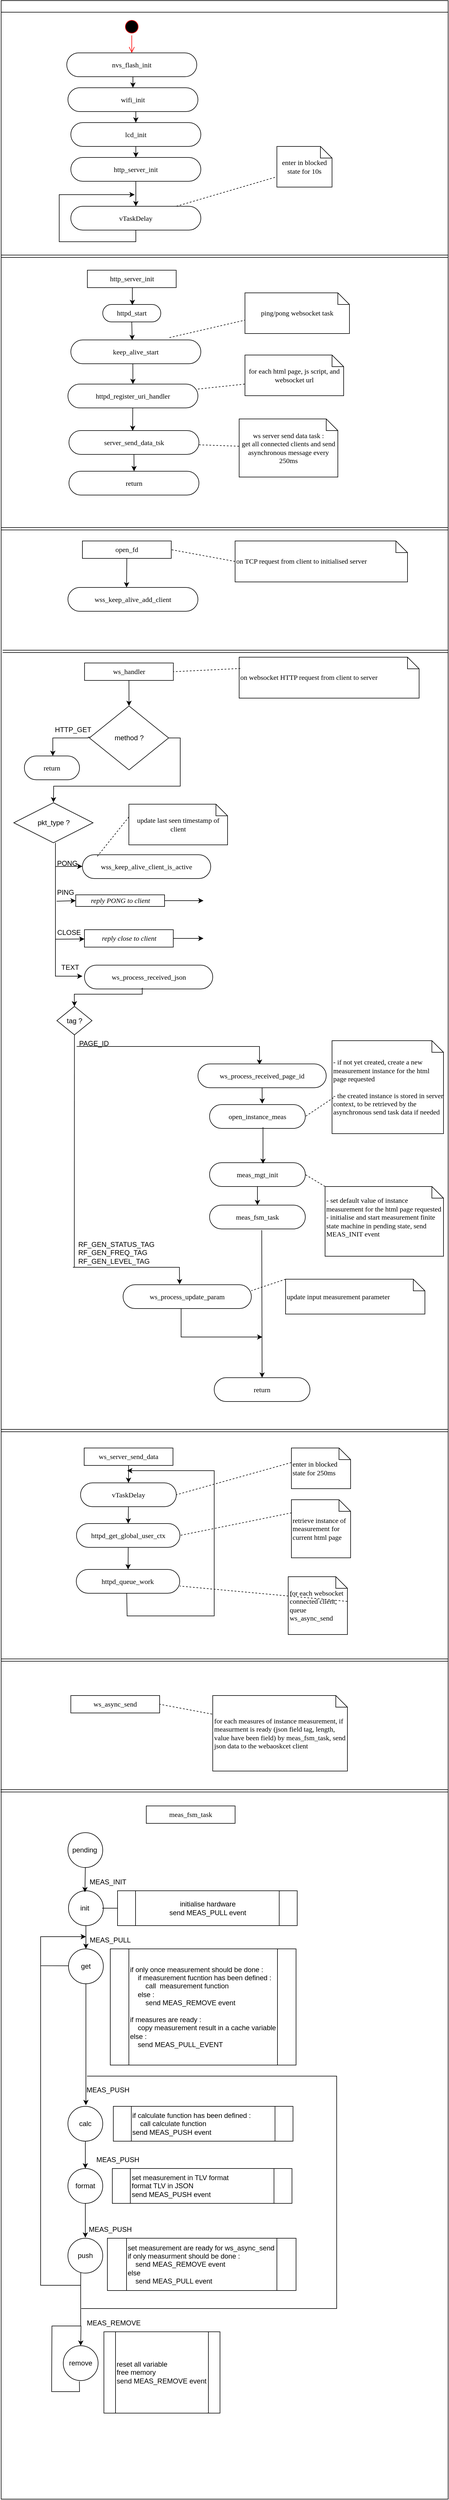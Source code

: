 <mxfile version="26.2.12">
  <diagram name="Page-1" id="0783ab3e-0a74-02c8-0abd-f7b4e66b4bec">
    <mxGraphModel dx="2380" dy="2408" grid="1" gridSize="10" guides="1" tooltips="1" connect="1" arrows="1" fold="1" page="1" pageScale="1" pageWidth="850" pageHeight="1100" background="none" math="0" shadow="0">
      <root>
        <mxCell id="0" />
        <mxCell id="1" parent="0" />
        <mxCell id="1c1d494c118603dd-2" value="" style="swimlane;html=1;startSize=20;fontStyle=0" parent="1" vertex="1">
          <mxGeometry x="30" y="-1100" width="770" height="4300" as="geometry" />
        </mxCell>
        <mxCell id="1c1d494c118603dd-7" value="httpd_start" style="rounded=1;whiteSpace=wrap;html=1;shadow=0;comic=0;labelBackgroundColor=none;strokeWidth=1;fontFamily=Verdana;fontSize=12;align=center;arcSize=50;" parent="1c1d494c118603dd-2" vertex="1">
          <mxGeometry x="175" y="523" width="100" height="30" as="geometry" />
        </mxCell>
        <mxCell id="1c1d494c118603dd-10" value="http_server_init" style="rounded=0;whiteSpace=wrap;html=1;shadow=0;comic=0;labelBackgroundColor=none;strokeWidth=1;fontFamily=Verdana;fontSize=12;align=center;arcSize=50;" parent="1c1d494c118603dd-2" vertex="1">
          <mxGeometry x="148.5" y="464" width="153" height="30" as="geometry" />
        </mxCell>
        <mxCell id="MYmZso2VZKOI-ZmejEsq-1" value="" style="ellipse;html=1;shape=startState;fillColor=#000000;strokeColor=#ff0000;" parent="1c1d494c118603dd-2" vertex="1">
          <mxGeometry x="210" y="30" width="30" height="30" as="geometry" />
        </mxCell>
        <mxCell id="MYmZso2VZKOI-ZmejEsq-2" value="" style="edgeStyle=orthogonalEdgeStyle;html=1;verticalAlign=bottom;endArrow=open;endSize=8;strokeColor=#ff0000;rounded=0;entryX=0.5;entryY=0;entryDx=0;entryDy=0;" parent="1c1d494c118603dd-2" source="MYmZso2VZKOI-ZmejEsq-1" edge="1">
          <mxGeometry relative="1" as="geometry">
            <mxPoint x="225" y="90.0" as="targetPoint" />
          </mxGeometry>
        </mxCell>
        <mxCell id="MYmZso2VZKOI-ZmejEsq-52" style="edgeStyle=orthogonalEdgeStyle;rounded=0;orthogonalLoop=1;jettySize=auto;html=1;exitX=0.5;exitY=1;exitDx=0;exitDy=0;exitPerimeter=0;" parent="1c1d494c118603dd-2" edge="1">
          <mxGeometry relative="1" as="geometry">
            <mxPoint x="85" y="684" as="sourcePoint" />
            <mxPoint x="85" y="684" as="targetPoint" />
          </mxGeometry>
        </mxCell>
        <mxCell id="R5hopMyhCV8ay7GwIlr7-3" value="httpd_register_uri_handler" style="rounded=1;whiteSpace=wrap;html=1;shadow=0;comic=0;labelBackgroundColor=none;strokeWidth=1;fontFamily=Verdana;fontSize=12;align=center;arcSize=50;" parent="1c1d494c118603dd-2" vertex="1">
          <mxGeometry x="115" y="660" width="224" height="41" as="geometry" />
        </mxCell>
        <mxCell id="R5hopMyhCV8ay7GwIlr7-8" value="&lt;div&gt;&lt;div&gt;&lt;div&gt;&lt;div&gt;ping/pong websocket task&lt;/div&gt;&lt;/div&gt;&lt;/div&gt;&lt;/div&gt;" style="shape=note;whiteSpace=wrap;html=1;rounded=0;shadow=0;comic=0;labelBackgroundColor=none;strokeWidth=1;fontFamily=Verdana;fontSize=12;align=center;size=20;" parent="1c1d494c118603dd-2" vertex="1">
          <mxGeometry x="420" y="503" width="180" height="70" as="geometry" />
        </mxCell>
        <mxCell id="R5hopMyhCV8ay7GwIlr7-9" value="&lt;div&gt;&lt;div&gt;&lt;div&gt;&lt;div&gt;ws server send data task :&lt;/div&gt;&lt;div&gt;get all connected clients and send asynchronous message every 250ms&lt;/div&gt;&lt;/div&gt;&lt;/div&gt;&lt;/div&gt;" style="shape=note;whiteSpace=wrap;html=1;rounded=0;shadow=0;comic=0;labelBackgroundColor=none;strokeWidth=1;fontFamily=Verdana;fontSize=12;align=center;size=20;" parent="1c1d494c118603dd-2" vertex="1">
          <mxGeometry x="410" y="720" width="170" height="100" as="geometry" />
        </mxCell>
        <mxCell id="R5hopMyhCV8ay7GwIlr7-10" value="&lt;div&gt;server_send_data_tsk&lt;/div&gt;" style="rounded=1;whiteSpace=wrap;html=1;shadow=0;comic=0;labelBackgroundColor=none;strokeWidth=1;fontFamily=Verdana;fontSize=12;align=center;arcSize=50;" parent="1c1d494c118603dd-2" vertex="1">
          <mxGeometry x="116.75" y="740" width="224" height="41" as="geometry" />
        </mxCell>
        <mxCell id="R5hopMyhCV8ay7GwIlr7-11" value="keep_alive_start" style="rounded=1;whiteSpace=wrap;html=1;shadow=0;comic=0;labelBackgroundColor=none;strokeWidth=1;fontFamily=Verdana;fontSize=12;align=center;arcSize=50;" parent="1c1d494c118603dd-2" vertex="1">
          <mxGeometry x="120" y="584" width="224" height="41" as="geometry" />
        </mxCell>
        <mxCell id="R5hopMyhCV8ay7GwIlr7-13" value="" style="endArrow=none;dashed=1;html=1;strokeWidth=1;rounded=0;entryX=0;entryY=0.671;entryDx=0;entryDy=0;entryPerimeter=0;" parent="1c1d494c118603dd-2" target="R5hopMyhCV8ay7GwIlr7-8" edge="1">
          <mxGeometry width="50" height="50" relative="1" as="geometry">
            <mxPoint x="290" y="580" as="sourcePoint" />
            <mxPoint x="674" y="880" as="targetPoint" />
          </mxGeometry>
        </mxCell>
        <mxCell id="R5hopMyhCV8ay7GwIlr7-39" style="edgeStyle=orthogonalEdgeStyle;rounded=0;orthogonalLoop=1;jettySize=auto;html=1;exitX=0.5;exitY=1;exitDx=0;exitDy=0;entryX=0.5;entryY=0;entryDx=0;entryDy=0;" parent="1c1d494c118603dd-2" source="R5hopMyhCV8ay7GwIlr7-34" target="R5hopMyhCV8ay7GwIlr7-33" edge="1">
          <mxGeometry relative="1" as="geometry" />
        </mxCell>
        <mxCell id="R5hopMyhCV8ay7GwIlr7-34" value="nvs_flash_init" style="rounded=1;whiteSpace=wrap;html=1;shadow=0;comic=0;labelBackgroundColor=none;strokeWidth=1;fontFamily=Verdana;fontSize=12;align=center;arcSize=50;" parent="1c1d494c118603dd-2" vertex="1">
          <mxGeometry x="113" y="90" width="224" height="41" as="geometry" />
        </mxCell>
        <mxCell id="R5hopMyhCV8ay7GwIlr7-40" style="edgeStyle=orthogonalEdgeStyle;rounded=0;orthogonalLoop=1;jettySize=auto;html=1;exitX=0.5;exitY=1;exitDx=0;exitDy=0;entryX=0.5;entryY=0;entryDx=0;entryDy=0;" parent="1c1d494c118603dd-2" source="R5hopMyhCV8ay7GwIlr7-33" target="R5hopMyhCV8ay7GwIlr7-32" edge="1">
          <mxGeometry relative="1" as="geometry" />
        </mxCell>
        <mxCell id="R5hopMyhCV8ay7GwIlr7-33" value="wifi_init" style="rounded=1;whiteSpace=wrap;html=1;shadow=0;comic=0;labelBackgroundColor=none;strokeWidth=1;fontFamily=Verdana;fontSize=12;align=center;arcSize=50;" parent="1c1d494c118603dd-2" vertex="1">
          <mxGeometry x="115" y="150" width="224" height="41" as="geometry" />
        </mxCell>
        <mxCell id="R5hopMyhCV8ay7GwIlr7-41" style="edgeStyle=orthogonalEdgeStyle;rounded=0;orthogonalLoop=1;jettySize=auto;html=1;exitX=0.5;exitY=1;exitDx=0;exitDy=0;entryX=0.5;entryY=0;entryDx=0;entryDy=0;" parent="1c1d494c118603dd-2" source="R5hopMyhCV8ay7GwIlr7-32" target="R5hopMyhCV8ay7GwIlr7-31" edge="1">
          <mxGeometry relative="1" as="geometry" />
        </mxCell>
        <mxCell id="R5hopMyhCV8ay7GwIlr7-32" value="lcd_init" style="rounded=1;whiteSpace=wrap;html=1;shadow=0;comic=0;labelBackgroundColor=none;strokeWidth=1;fontFamily=Verdana;fontSize=12;align=center;arcSize=50;" parent="1c1d494c118603dd-2" vertex="1">
          <mxGeometry x="120" y="210" width="224" height="41" as="geometry" />
        </mxCell>
        <mxCell id="R5hopMyhCV8ay7GwIlr7-45" style="edgeStyle=orthogonalEdgeStyle;rounded=0;orthogonalLoop=1;jettySize=auto;html=1;exitX=0.5;exitY=1;exitDx=0;exitDy=0;entryX=0.5;entryY=0;entryDx=0;entryDy=0;" parent="1c1d494c118603dd-2" source="R5hopMyhCV8ay7GwIlr7-31" target="R5hopMyhCV8ay7GwIlr7-42" edge="1">
          <mxGeometry relative="1" as="geometry" />
        </mxCell>
        <mxCell id="R5hopMyhCV8ay7GwIlr7-31" value="http_server_init" style="rounded=1;whiteSpace=wrap;html=1;shadow=0;comic=0;labelBackgroundColor=none;strokeWidth=1;fontFamily=Verdana;fontSize=12;align=center;arcSize=50;" parent="1c1d494c118603dd-2" vertex="1">
          <mxGeometry x="120" y="270" width="224" height="41" as="geometry" />
        </mxCell>
        <mxCell id="R5hopMyhCV8ay7GwIlr7-47" style="edgeStyle=orthogonalEdgeStyle;rounded=0;orthogonalLoop=1;jettySize=auto;html=1;exitX=0.5;exitY=1;exitDx=0;exitDy=0;" parent="1c1d494c118603dd-2" source="R5hopMyhCV8ay7GwIlr7-42" edge="1">
          <mxGeometry relative="1" as="geometry">
            <mxPoint x="230" y="334" as="targetPoint" />
            <Array as="points">
              <mxPoint x="232" y="415" />
              <mxPoint x="100" y="415" />
              <mxPoint x="100" y="334" />
            </Array>
          </mxGeometry>
        </mxCell>
        <mxCell id="R5hopMyhCV8ay7GwIlr7-42" value="vTaskDelay" style="rounded=1;whiteSpace=wrap;html=1;shadow=0;comic=0;labelBackgroundColor=none;strokeWidth=1;fontFamily=Verdana;fontSize=12;align=center;arcSize=50;" parent="1c1d494c118603dd-2" vertex="1">
          <mxGeometry x="120" y="354" width="224" height="41" as="geometry" />
        </mxCell>
        <mxCell id="R5hopMyhCV8ay7GwIlr7-49" value="&lt;div&gt;&lt;div&gt;&lt;div&gt;&lt;div&gt;enter in blocked state for 10s&lt;/div&gt;&lt;/div&gt;&lt;/div&gt;&lt;/div&gt;" style="shape=note;whiteSpace=wrap;html=1;rounded=0;shadow=0;comic=0;labelBackgroundColor=none;strokeWidth=1;fontFamily=Verdana;fontSize=12;align=center;size=20;" parent="1c1d494c118603dd-2" vertex="1">
          <mxGeometry x="475" y="251" width="95" height="70" as="geometry" />
        </mxCell>
        <mxCell id="R5hopMyhCV8ay7GwIlr7-50" value="" style="endArrow=none;dashed=1;html=1;strokeWidth=1;rounded=0;entryX=-0.008;entryY=0.749;entryDx=0;entryDy=0;entryPerimeter=0;" parent="1c1d494c118603dd-2" source="R5hopMyhCV8ay7GwIlr7-42" target="R5hopMyhCV8ay7GwIlr7-49" edge="1">
          <mxGeometry width="50" height="50" relative="1" as="geometry">
            <mxPoint x="196" y="639" as="sourcePoint" />
            <mxPoint x="164" y="602" as="targetPoint" />
          </mxGeometry>
        </mxCell>
        <mxCell id="R5hopMyhCV8ay7GwIlr7-51" value="&lt;div&gt;return&lt;/div&gt;" style="rounded=1;whiteSpace=wrap;html=1;shadow=0;comic=0;labelBackgroundColor=none;strokeWidth=1;fontFamily=Verdana;fontSize=12;align=center;arcSize=50;" parent="1c1d494c118603dd-2" vertex="1">
          <mxGeometry x="116.75" y="810" width="224" height="41" as="geometry" />
        </mxCell>
        <mxCell id="R5hopMyhCV8ay7GwIlr7-52" value="" style="endArrow=classic;html=1;rounded=0;exitX=0.5;exitY=1;exitDx=0;exitDy=0;" parent="1c1d494c118603dd-2" source="R5hopMyhCV8ay7GwIlr7-10" edge="1">
          <mxGeometry width="50" height="50" relative="1" as="geometry">
            <mxPoint x="330" y="846" as="sourcePoint" />
            <mxPoint x="229" y="810" as="targetPoint" />
          </mxGeometry>
        </mxCell>
        <mxCell id="R5hopMyhCV8ay7GwIlr7-54" value="" style="shape=link;html=1;rounded=0;" parent="1c1d494c118603dd-2" edge="1">
          <mxGeometry width="100" relative="1" as="geometry">
            <mxPoint y="909" as="sourcePoint" />
            <mxPoint x="770" y="909" as="targetPoint" />
          </mxGeometry>
        </mxCell>
        <mxCell id="R5hopMyhCV8ay7GwIlr7-57" value="" style="endArrow=none;dashed=1;html=1;strokeWidth=1;rounded=0;" parent="1c1d494c118603dd-2" source="R5hopMyhCV8ay7GwIlr7-10" target="R5hopMyhCV8ay7GwIlr7-9" edge="1">
          <mxGeometry width="50" height="50" relative="1" as="geometry">
            <mxPoint x="217" y="728" as="sourcePoint" />
            <mxPoint x="190" y="690" as="targetPoint" />
          </mxGeometry>
        </mxCell>
        <mxCell id="R5hopMyhCV8ay7GwIlr7-58" value="open_fd" style="rounded=0;whiteSpace=wrap;html=1;shadow=0;comic=0;labelBackgroundColor=none;strokeWidth=1;fontFamily=Verdana;fontSize=12;align=center;arcSize=50;" parent="1c1d494c118603dd-2" vertex="1">
          <mxGeometry x="140" y="930" width="153" height="30" as="geometry" />
        </mxCell>
        <mxCell id="R5hopMyhCV8ay7GwIlr7-59" value="wss_keep_alive_add_client" style="rounded=1;whiteSpace=wrap;html=1;shadow=0;comic=0;labelBackgroundColor=none;strokeWidth=1;fontFamily=Verdana;fontSize=12;align=center;arcSize=50;" parent="1c1d494c118603dd-2" vertex="1">
          <mxGeometry x="115" y="1010" width="224" height="41" as="geometry" />
        </mxCell>
        <mxCell id="R5hopMyhCV8ay7GwIlr7-61" value="" style="endArrow=classic;html=1;rounded=0;exitX=0.5;exitY=1;exitDx=0;exitDy=0;" parent="1c1d494c118603dd-2" source="R5hopMyhCV8ay7GwIlr7-58" edge="1">
          <mxGeometry width="50" height="50" relative="1" as="geometry">
            <mxPoint x="330" y="1100" as="sourcePoint" />
            <mxPoint x="216" y="1010" as="targetPoint" />
          </mxGeometry>
        </mxCell>
        <mxCell id="R5hopMyhCV8ay7GwIlr7-63" style="edgeStyle=orthogonalEdgeStyle;rounded=0;orthogonalLoop=1;jettySize=auto;html=1;exitX=0.041;exitY=0.489;exitDx=0;exitDy=0;exitPerimeter=0;" parent="1c1d494c118603dd-2" source="R5hopMyhCV8ay7GwIlr7-62" edge="1">
          <mxGeometry relative="1" as="geometry">
            <mxPoint x="89" y="1300" as="targetPoint" />
            <mxPoint x="201" y="1269" as="sourcePoint" />
            <Array as="points">
              <mxPoint x="150" y="1268" />
              <mxPoint x="150" y="1269" />
              <mxPoint x="89" y="1269" />
            </Array>
          </mxGeometry>
        </mxCell>
        <mxCell id="R5hopMyhCV8ay7GwIlr7-64" style="edgeStyle=orthogonalEdgeStyle;rounded=0;orthogonalLoop=1;jettySize=auto;html=1;exitX=1;exitY=0.5;exitDx=0;exitDy=0;" parent="1c1d494c118603dd-2" source="R5hopMyhCV8ay7GwIlr7-62" edge="1">
          <mxGeometry relative="1" as="geometry">
            <mxPoint x="90" y="1380" as="targetPoint" />
          </mxGeometry>
        </mxCell>
        <mxCell id="R5hopMyhCV8ay7GwIlr7-62" value="method ?" style="rhombus;whiteSpace=wrap;html=1;" parent="1c1d494c118603dd-2" vertex="1">
          <mxGeometry x="152" y="1214" width="136.5" height="110" as="geometry" />
        </mxCell>
        <mxCell id="R5hopMyhCV8ay7GwIlr7-65" value="return" style="rounded=1;whiteSpace=wrap;html=1;shadow=0;comic=0;labelBackgroundColor=none;strokeWidth=1;fontFamily=Verdana;fontSize=12;align=center;arcSize=50;" parent="1c1d494c118603dd-2" vertex="1">
          <mxGeometry x="40" y="1300" width="95" height="41" as="geometry" />
        </mxCell>
        <mxCell id="R5hopMyhCV8ay7GwIlr7-67" value="" style="endArrow=classic;html=1;rounded=0;entryX=0.5;entryY=0;entryDx=0;entryDy=0;exitX=0.5;exitY=1;exitDx=0;exitDy=0;" parent="1c1d494c118603dd-2" source="237lzZ-oDyYDY46pXGtj-2" target="R5hopMyhCV8ay7GwIlr7-62" edge="1">
          <mxGeometry width="50" height="50" relative="1" as="geometry">
            <mxPoint x="350" y="1190" as="sourcePoint" />
            <mxPoint x="380" y="1060" as="targetPoint" />
          </mxGeometry>
        </mxCell>
        <mxCell id="R5hopMyhCV8ay7GwIlr7-69" value="HTTP_GET" style="text;html=1;align=center;verticalAlign=middle;whiteSpace=wrap;rounded=0;" parent="1c1d494c118603dd-2" vertex="1">
          <mxGeometry x="94" y="1240" width="60" height="30" as="geometry" />
        </mxCell>
        <mxCell id="R5hopMyhCV8ay7GwIlr7-71" value="PONG" style="text;html=1;align=center;verticalAlign=middle;whiteSpace=wrap;rounded=0;" parent="1c1d494c118603dd-2" vertex="1">
          <mxGeometry x="83.5" y="1470" width="60" height="30" as="geometry" />
        </mxCell>
        <mxCell id="R5hopMyhCV8ay7GwIlr7-72" value="wss_keep_alive_client_is_active" style="rounded=1;whiteSpace=wrap;html=1;shadow=0;comic=0;labelBackgroundColor=none;strokeWidth=1;fontFamily=Verdana;fontSize=12;align=center;arcSize=50;" parent="1c1d494c118603dd-2" vertex="1">
          <mxGeometry x="140" y="1470" width="221" height="41" as="geometry" />
        </mxCell>
        <mxCell id="R5hopMyhCV8ay7GwIlr7-77" style="edgeStyle=orthogonalEdgeStyle;rounded=0;orthogonalLoop=1;jettySize=auto;html=1;exitX=0.5;exitY=1;exitDx=0;exitDy=0;" parent="1c1d494c118603dd-2" edge="1">
          <mxGeometry relative="1" as="geometry">
            <mxPoint x="140" y="1679" as="targetPoint" />
            <mxPoint x="93.5" y="1449.5" as="sourcePoint" />
            <Array as="points">
              <mxPoint x="94" y="1679" />
              <mxPoint x="130" y="1679" />
            </Array>
          </mxGeometry>
        </mxCell>
        <mxCell id="R5hopMyhCV8ay7GwIlr7-68" value="pkt_type ?" style="rhombus;whiteSpace=wrap;html=1;" parent="1c1d494c118603dd-2" vertex="1">
          <mxGeometry x="21.75" y="1380.5" width="136.5" height="69" as="geometry" />
        </mxCell>
        <mxCell id="R5hopMyhCV8ay7GwIlr7-78" value="&lt;div&gt;&lt;div&gt;&lt;div&gt;&lt;div&gt;update last seen timestamp of client&lt;/div&gt;&lt;/div&gt;&lt;/div&gt;&lt;/div&gt;" style="shape=note;whiteSpace=wrap;html=1;rounded=0;shadow=0;comic=0;labelBackgroundColor=none;strokeWidth=1;fontFamily=Verdana;fontSize=12;align=center;size=20;" parent="1c1d494c118603dd-2" vertex="1">
          <mxGeometry x="220" y="1383" width="170" height="70" as="geometry" />
        </mxCell>
        <mxCell id="R5hopMyhCV8ay7GwIlr7-79" value="" style="endArrow=none;dashed=1;html=1;strokeWidth=1;rounded=0;exitX=0.384;exitY=-0.071;exitDx=0;exitDy=0;exitPerimeter=0;entryX=0.114;entryY=0.081;entryDx=0;entryDy=0;entryPerimeter=0;" parent="1c1d494c118603dd-2" target="R5hopMyhCV8ay7GwIlr7-72" edge="1">
          <mxGeometry width="50" height="50" relative="1" as="geometry">
            <mxPoint x="220" y="1405" as="sourcePoint" />
            <mxPoint x="194" y="1360" as="targetPoint" />
          </mxGeometry>
        </mxCell>
        <mxCell id="R5hopMyhCV8ay7GwIlr7-82" value="TEXT" style="text;html=1;align=center;verticalAlign=middle;whiteSpace=wrap;rounded=0;" parent="1c1d494c118603dd-2" vertex="1">
          <mxGeometry x="88.5" y="1649" width="60" height="30" as="geometry" />
        </mxCell>
        <mxCell id="R5hopMyhCV8ay7GwIlr7-83" value="ws_process_received_json" style="rounded=1;whiteSpace=wrap;html=1;shadow=0;comic=0;labelBackgroundColor=none;strokeWidth=1;fontFamily=Verdana;fontSize=12;align=center;arcSize=50;" parent="1c1d494c118603dd-2" vertex="1">
          <mxGeometry x="143.5" y="1660" width="221" height="41" as="geometry" />
        </mxCell>
        <mxCell id="R5hopMyhCV8ay7GwIlr7-84" value="tag ?" style="rhombus;whiteSpace=wrap;html=1;" parent="1c1d494c118603dd-2" vertex="1">
          <mxGeometry x="96" y="1731" width="60.5" height="49" as="geometry" />
        </mxCell>
        <mxCell id="R5hopMyhCV8ay7GwIlr7-85" value="" style="endArrow=classic;html=1;rounded=0;entryX=1;entryY=1;entryDx=0;entryDy=0;exitX=0.168;exitY=1.014;exitDx=0;exitDy=0;exitPerimeter=0;" parent="1c1d494c118603dd-2" edge="1">
          <mxGeometry width="50" height="50" relative="1" as="geometry">
            <mxPoint x="93.58" y="1615.42" as="sourcePoint" />
            <mxPoint x="143.5" y="1615" as="targetPoint" />
          </mxGeometry>
        </mxCell>
        <mxCell id="R5hopMyhCV8ay7GwIlr7-86" value="" style="endArrow=classic;html=1;rounded=0;entryX=0.5;entryY=0;entryDx=0;entryDy=0;" parent="1c1d494c118603dd-2" target="R5hopMyhCV8ay7GwIlr7-84" edge="1">
          <mxGeometry width="50" height="50" relative="1" as="geometry">
            <mxPoint x="243" y="1699" as="sourcePoint" />
            <mxPoint x="380" y="1790" as="targetPoint" />
            <Array as="points">
              <mxPoint x="243" y="1710" />
              <mxPoint x="126" y="1710" />
            </Array>
          </mxGeometry>
        </mxCell>
        <mxCell id="R5hopMyhCV8ay7GwIlr7-89" value="PAGE_ID" style="text;html=1;align=center;verticalAlign=middle;whiteSpace=wrap;rounded=0;" parent="1c1d494c118603dd-2" vertex="1">
          <mxGeometry x="130" y="1780" width="60" height="30" as="geometry" />
        </mxCell>
        <mxCell id="R5hopMyhCV8ay7GwIlr7-88" value="" style="endArrow=classic;html=1;rounded=0;entryX=0.48;entryY=0.035;entryDx=0;entryDy=0;entryPerimeter=0;" parent="1c1d494c118603dd-2" target="R5hopMyhCV8ay7GwIlr7-90" edge="1">
          <mxGeometry width="50" height="50" relative="1" as="geometry">
            <mxPoint x="130" y="1800" as="sourcePoint" />
            <mxPoint x="210" y="1840" as="targetPoint" />
            <Array as="points">
              <mxPoint x="445" y="1800" />
            </Array>
          </mxGeometry>
        </mxCell>
        <mxCell id="R5hopMyhCV8ay7GwIlr7-90" value="ws_process_received_page_id" style="rounded=1;whiteSpace=wrap;html=1;shadow=0;comic=0;labelBackgroundColor=none;strokeWidth=1;fontFamily=Verdana;fontSize=12;align=center;arcSize=50;" parent="1c1d494c118603dd-2" vertex="1">
          <mxGeometry x="339" y="1830" width="221" height="41" as="geometry" />
        </mxCell>
        <mxCell id="R5hopMyhCV8ay7GwIlr7-91" value="open_instance_meas" style="rounded=1;whiteSpace=wrap;html=1;shadow=0;comic=0;labelBackgroundColor=none;strokeWidth=1;fontFamily=Verdana;fontSize=12;align=center;arcSize=50;" parent="1c1d494c118603dd-2" vertex="1">
          <mxGeometry x="359" y="1900" width="165" height="41" as="geometry" />
        </mxCell>
        <mxCell id="R5hopMyhCV8ay7GwIlr7-92" value="&lt;div&gt;&lt;div&gt;&lt;span style=&quot;background-color: transparent; color: light-dark(rgb(0, 0, 0), rgb(255, 255, 255));&quot;&gt;- if not yet created,&amp;nbsp;&lt;/span&gt;create a new measurement instance for the html page requested&lt;/div&gt;&lt;div&gt;&lt;br&gt;&lt;/div&gt;&lt;div&gt;- the created instance is stored&amp;nbsp;&lt;span style=&quot;background-color: transparent; color: light-dark(rgb(0, 0, 0), rgb(255, 255, 255));&quot;&gt;in server context, to be retrieved by the asynchronous send task data if needed&lt;/span&gt;&lt;/div&gt;&lt;/div&gt;" style="shape=note;whiteSpace=wrap;html=1;rounded=0;shadow=0;comic=0;labelBackgroundColor=none;strokeWidth=1;fontFamily=Verdana;fontSize=12;align=left;size=20;" parent="1c1d494c118603dd-2" vertex="1">
          <mxGeometry x="570" y="1790" width="192" height="160" as="geometry" />
        </mxCell>
        <mxCell id="R5hopMyhCV8ay7GwIlr7-95" value="" style="endArrow=classic;html=1;rounded=0;exitX=0.5;exitY=1;exitDx=0;exitDy=0;entryX=0.55;entryY=-0.038;entryDx=0;entryDy=0;entryPerimeter=0;" parent="1c1d494c118603dd-2" source="R5hopMyhCV8ay7GwIlr7-90" target="R5hopMyhCV8ay7GwIlr7-91" edge="1">
          <mxGeometry width="50" height="50" relative="1" as="geometry">
            <mxPoint x="445.561" y="1871.168" as="sourcePoint" />
            <mxPoint x="423.43" y="2179.004" as="targetPoint" />
          </mxGeometry>
        </mxCell>
        <mxCell id="R5hopMyhCV8ay7GwIlr7-94" value="" style="endArrow=none;dashed=1;html=1;strokeWidth=1;rounded=0;entryX=1;entryY=0.5;entryDx=0;entryDy=0;exitX=0.012;exitY=0.614;exitDx=0;exitDy=0;exitPerimeter=0;" parent="1c1d494c118603dd-2" source="R5hopMyhCV8ay7GwIlr7-92" target="R5hopMyhCV8ay7GwIlr7-91" edge="1">
          <mxGeometry width="50" height="50" relative="1" as="geometry">
            <mxPoint x="300" y="2160" as="sourcePoint" />
            <mxPoint x="340" y="1960" as="targetPoint" />
          </mxGeometry>
        </mxCell>
        <mxCell id="R5hopMyhCV8ay7GwIlr7-99" value="meas_mgt_init" style="rounded=1;whiteSpace=wrap;html=1;shadow=0;comic=0;labelBackgroundColor=none;strokeWidth=1;fontFamily=Verdana;fontSize=12;align=center;arcSize=50;" parent="1c1d494c118603dd-2" vertex="1">
          <mxGeometry x="359" y="2000" width="165" height="41" as="geometry" />
        </mxCell>
        <mxCell id="R5hopMyhCV8ay7GwIlr7-100" value="" style="endArrow=classic;html=1;rounded=0;exitX=0.558;exitY=0.95;exitDx=0;exitDy=0;exitPerimeter=0;entryX=0.558;entryY=0.047;entryDx=0;entryDy=0;entryPerimeter=0;" parent="1c1d494c118603dd-2" source="R5hopMyhCV8ay7GwIlr7-91" target="R5hopMyhCV8ay7GwIlr7-99" edge="1">
          <mxGeometry width="50" height="50" relative="1" as="geometry">
            <mxPoint x="429" y="1990" as="sourcePoint" />
            <mxPoint x="479" y="1940" as="targetPoint" />
          </mxGeometry>
        </mxCell>
        <mxCell id="R5hopMyhCV8ay7GwIlr7-101" value="&lt;div&gt;&lt;div&gt;- set default value of instance measurement for the html page requested&lt;/div&gt;&lt;/div&gt;&lt;div&gt;- initialise and start measurement finite state machine in pending state, send MEAS_INIT event&lt;/div&gt;&lt;div&gt;&lt;br&gt;&lt;/div&gt;" style="shape=note;whiteSpace=wrap;html=1;rounded=0;shadow=0;comic=0;labelBackgroundColor=none;strokeWidth=1;fontFamily=Verdana;fontSize=12;align=left;size=20;" parent="1c1d494c118603dd-2" vertex="1">
          <mxGeometry x="558" y="2041" width="204" height="120" as="geometry" />
        </mxCell>
        <mxCell id="R5hopMyhCV8ay7GwIlr7-103" value="meas_fsm_task" style="rounded=1;whiteSpace=wrap;html=1;shadow=0;comic=0;labelBackgroundColor=none;strokeWidth=1;fontFamily=Verdana;fontSize=12;align=center;arcSize=50;" parent="1c1d494c118603dd-2" vertex="1">
          <mxGeometry x="359" y="2073" width="165" height="41" as="geometry" />
        </mxCell>
        <mxCell id="R5hopMyhCV8ay7GwIlr7-81" value="" style="endArrow=classic;html=1;rounded=0;exitX=0.5;exitY=1;exitDx=0;exitDy=0;entryX=0.5;entryY=0;entryDx=0;entryDy=0;" parent="1c1d494c118603dd-2" source="R5hopMyhCV8ay7GwIlr7-99" target="R5hopMyhCV8ay7GwIlr7-103" edge="1">
          <mxGeometry width="50" height="50" relative="1" as="geometry">
            <mxPoint x="479" y="2220" as="sourcePoint" />
            <mxPoint x="489" y="2200" as="targetPoint" />
          </mxGeometry>
        </mxCell>
        <mxCell id="R5hopMyhCV8ay7GwIlr7-104" value="" style="endArrow=classic;html=1;rounded=0;entryX=0.441;entryY=-0.016;entryDx=0;entryDy=0;entryPerimeter=0;" parent="1c1d494c118603dd-2" edge="1" target="237lzZ-oDyYDY46pXGtj-6">
          <mxGeometry width="50" height="50" relative="1" as="geometry">
            <mxPoint x="123.63" y="2180" as="sourcePoint" />
            <mxPoint x="269.38" y="2180" as="targetPoint" />
            <Array as="points">
              <mxPoint x="307" y="2180" />
            </Array>
          </mxGeometry>
        </mxCell>
        <mxCell id="R5hopMyhCV8ay7GwIlr7-106" value="" style="endArrow=classic;html=1;rounded=0;exitX=0.168;exitY=1.014;exitDx=0;exitDy=0;exitPerimeter=0;" parent="1c1d494c118603dd-2" edge="1">
          <mxGeometry width="50" height="50" relative="1" as="geometry">
            <mxPoint x="93.5" y="1490.21" as="sourcePoint" />
            <mxPoint x="140" y="1490" as="targetPoint" />
          </mxGeometry>
        </mxCell>
        <mxCell id="R5hopMyhCV8ay7GwIlr7-12" value="&lt;div&gt;&lt;div&gt;&lt;div&gt;&lt;div&gt;for each html page, js script, and websocket url&lt;/div&gt;&lt;/div&gt;&lt;/div&gt;&lt;/div&gt;" style="shape=note;whiteSpace=wrap;html=1;rounded=0;shadow=0;comic=0;labelBackgroundColor=none;strokeWidth=1;fontFamily=Verdana;fontSize=12;align=center;size=20;" parent="1c1d494c118603dd-2" vertex="1">
          <mxGeometry x="420" y="610" width="170" height="70" as="geometry" />
        </mxCell>
        <mxCell id="R5hopMyhCV8ay7GwIlr7-56" value="" style="endArrow=none;dashed=1;html=1;strokeWidth=1;rounded=0;entryX=0;entryY=0.714;entryDx=0;entryDy=0;entryPerimeter=0;" parent="1c1d494c118603dd-2" source="R5hopMyhCV8ay7GwIlr7-3" target="R5hopMyhCV8ay7GwIlr7-12" edge="1">
          <mxGeometry width="50" height="50" relative="1" as="geometry">
            <mxPoint x="186" y="804" as="sourcePoint" />
            <mxPoint x="170" y="800" as="targetPoint" />
          </mxGeometry>
        </mxCell>
        <mxCell id="R5hopMyhCV8ay7GwIlr7-14" value="" style="endArrow=classic;html=1;rounded=0;exitX=0.5;exitY=1;exitDx=0;exitDy=0;entryX=0.49;entryY=0.013;entryDx=0;entryDy=0;entryPerimeter=0;" parent="1c1d494c118603dd-2" edge="1" target="R5hopMyhCV8ay7GwIlr7-10">
          <mxGeometry width="50" height="50" relative="1" as="geometry">
            <mxPoint x="226.72" y="701" as="sourcePoint" />
            <mxPoint x="230" y="740" as="targetPoint" />
          </mxGeometry>
        </mxCell>
        <mxCell id="R5hopMyhCV8ay7GwIlr7-53" value="" style="shape=link;html=1;rounded=0;" parent="1c1d494c118603dd-2" edge="1">
          <mxGeometry width="100" relative="1" as="geometry">
            <mxPoint y="440" as="sourcePoint" />
            <mxPoint x="770" y="440" as="targetPoint" />
          </mxGeometry>
        </mxCell>
        <mxCell id="R5hopMyhCV8ay7GwIlr7-44" value="" style="endArrow=classic;html=1;rounded=0;exitX=0.5;exitY=1;exitDx=0;exitDy=0;entryX=0.472;entryY=0.007;entryDx=0;entryDy=0;entryPerimeter=0;" parent="1c1d494c118603dd-2" source="1c1d494c118603dd-7" target="R5hopMyhCV8ay7GwIlr7-11" edge="1">
          <mxGeometry width="50" height="50" relative="1" as="geometry">
            <mxPoint x="370" y="930" as="sourcePoint" />
            <mxPoint x="420" y="880" as="targetPoint" />
          </mxGeometry>
        </mxCell>
        <mxCell id="R5hopMyhCV8ay7GwIlr7-114" value="meas_fsm_task" style="rounded=0;whiteSpace=wrap;html=1;shadow=0;comic=0;labelBackgroundColor=none;strokeWidth=1;fontFamily=Verdana;fontSize=12;align=center;arcSize=50;" parent="1c1d494c118603dd-2" vertex="1">
          <mxGeometry x="250" y="3107" width="153" height="30" as="geometry" />
        </mxCell>
        <mxCell id="R5hopMyhCV8ay7GwIlr7-116" value="" style="endArrow=classic;html=1;rounded=0;entryX=0.5;entryY=0;entryDx=0;entryDy=0;exitX=0.545;exitY=1.049;exitDx=0;exitDy=0;exitPerimeter=0;" parent="1c1d494c118603dd-2" source="R5hopMyhCV8ay7GwIlr7-103" target="R5hopMyhCV8ay7GwIlr7-115" edge="1">
          <mxGeometry width="50" height="50" relative="1" as="geometry">
            <mxPoint x="430" y="2430" as="sourcePoint" />
            <mxPoint x="480" y="2380" as="targetPoint" />
          </mxGeometry>
        </mxCell>
        <mxCell id="R5hopMyhCV8ay7GwIlr7-119" value="ws_server_send_data" style="rounded=0;whiteSpace=wrap;html=1;shadow=0;comic=0;labelBackgroundColor=none;strokeWidth=1;fontFamily=Verdana;fontSize=12;align=center;arcSize=50;" parent="1c1d494c118603dd-2" vertex="1">
          <mxGeometry x="143" y="2491" width="153" height="30" as="geometry" />
        </mxCell>
        <mxCell id="R5hopMyhCV8ay7GwIlr7-120" value="" style="shape=link;html=1;rounded=0;" parent="1c1d494c118603dd-2" edge="1">
          <mxGeometry width="100" relative="1" as="geometry">
            <mxPoint y="2461" as="sourcePoint" />
            <mxPoint x="770" y="2461" as="targetPoint" />
          </mxGeometry>
        </mxCell>
        <mxCell id="R5hopMyhCV8ay7GwIlr7-121" value="vTaskDelay" style="rounded=1;whiteSpace=wrap;html=1;shadow=0;comic=0;labelBackgroundColor=none;strokeWidth=1;fontFamily=Verdana;fontSize=12;align=center;arcSize=50;" parent="1c1d494c118603dd-2" vertex="1">
          <mxGeometry x="136.75" y="2551" width="165" height="41" as="geometry" />
        </mxCell>
        <mxCell id="R5hopMyhCV8ay7GwIlr7-122" value="&lt;br&gt;&lt;span style=&quot;color: rgb(0, 0, 0); font-family: Verdana; font-size: 12px; font-style: normal; font-variant-ligatures: normal; font-variant-caps: normal; font-weight: 400; letter-spacing: normal; orphans: 2; text-align: center; text-indent: 0px; text-transform: none; widows: 2; word-spacing: 0px; -webkit-text-stroke-width: 0px; white-space: normal; background-color: rgb(251, 251, 251); text-decoration-thickness: initial; text-decoration-style: initial; text-decoration-color: initial; float: none; display: inline !important;&quot;&gt;enter in blocked state for 250ms&lt;/span&gt;&lt;div&gt;&lt;br/&gt;&lt;/div&gt;" style="shape=note;whiteSpace=wrap;html=1;rounded=0;shadow=0;comic=0;labelBackgroundColor=none;strokeWidth=1;fontFamily=Verdana;fontSize=12;align=left;size=20;" parent="1c1d494c118603dd-2" vertex="1">
          <mxGeometry x="500" y="2491" width="102" height="70" as="geometry" />
        </mxCell>
        <mxCell id="R5hopMyhCV8ay7GwIlr7-124" value="" style="endArrow=none;dashed=1;html=1;rounded=0;exitX=0;exitY=0.357;exitDx=0;exitDy=0;exitPerimeter=0;entryX=1;entryY=0.5;entryDx=0;entryDy=0;" parent="1c1d494c118603dd-2" source="R5hopMyhCV8ay7GwIlr7-122" edge="1" target="R5hopMyhCV8ay7GwIlr7-121">
          <mxGeometry width="50" height="50" relative="1" as="geometry">
            <mxPoint x="430" y="2621" as="sourcePoint" />
            <mxPoint x="140" y="2551" as="targetPoint" />
          </mxGeometry>
        </mxCell>
        <mxCell id="R5hopMyhCV8ay7GwIlr7-125" value="&lt;div&gt;httpd_get_global_user_ctx&lt;/div&gt;" style="rounded=1;whiteSpace=wrap;html=1;shadow=0;comic=0;labelBackgroundColor=none;strokeWidth=1;fontFamily=Verdana;fontSize=12;align=center;arcSize=50;" parent="1c1d494c118603dd-2" vertex="1">
          <mxGeometry x="129.75" y="2621" width="178.25" height="41" as="geometry" />
        </mxCell>
        <mxCell id="R5hopMyhCV8ay7GwIlr7-126" value="&lt;div&gt;retrieve instance of measurement for current html page&lt;/div&gt;" style="shape=note;whiteSpace=wrap;html=1;rounded=0;shadow=0;comic=0;labelBackgroundColor=none;strokeWidth=1;fontFamily=Verdana;fontSize=12;align=left;size=20;" parent="1c1d494c118603dd-2" vertex="1">
          <mxGeometry x="500" y="2580" width="102" height="100" as="geometry" />
        </mxCell>
        <mxCell id="R5hopMyhCV8ay7GwIlr7-127" value="" style="endArrow=none;dashed=1;html=1;rounded=0;exitX=0.005;exitY=0.225;exitDx=0;exitDy=0;exitPerimeter=0;entryX=1;entryY=0.5;entryDx=0;entryDy=0;" parent="1c1d494c118603dd-2" source="R5hopMyhCV8ay7GwIlr7-126" target="R5hopMyhCV8ay7GwIlr7-125" edge="1">
          <mxGeometry width="50" height="50" relative="1" as="geometry">
            <mxPoint x="430" y="2421" as="sourcePoint" />
            <mxPoint x="480" y="2371" as="targetPoint" />
          </mxGeometry>
        </mxCell>
        <mxCell id="R5hopMyhCV8ay7GwIlr7-215" value="&lt;div&gt;httpd_queue_work&lt;/div&gt;" style="rounded=1;whiteSpace=wrap;html=1;shadow=0;comic=0;labelBackgroundColor=none;strokeWidth=1;fontFamily=Verdana;fontSize=12;align=center;arcSize=50;" parent="1c1d494c118603dd-2" vertex="1">
          <mxGeometry x="129.38" y="2700" width="178.25" height="41" as="geometry" />
        </mxCell>
        <mxCell id="R5hopMyhCV8ay7GwIlr7-216" value="for each websocket connected client, queue ws_async_send" style="shape=note;whiteSpace=wrap;html=1;rounded=0;shadow=0;comic=0;labelBackgroundColor=none;strokeWidth=1;fontFamily=Verdana;fontSize=12;align=left;size=20;" parent="1c1d494c118603dd-2" vertex="1">
          <mxGeometry x="494.5" y="2712.5" width="102" height="99.5" as="geometry" />
        </mxCell>
        <mxCell id="R5hopMyhCV8ay7GwIlr7-217" value="" style="endArrow=classic;html=1;rounded=0;exitX=0.5;exitY=1;exitDx=0;exitDy=0;" parent="1c1d494c118603dd-2" source="R5hopMyhCV8ay7GwIlr7-119" target="R5hopMyhCV8ay7GwIlr7-121" edge="1">
          <mxGeometry width="50" height="50" relative="1" as="geometry">
            <mxPoint x="790" y="2441" as="sourcePoint" />
            <mxPoint x="840" y="2391" as="targetPoint" />
          </mxGeometry>
        </mxCell>
        <mxCell id="R5hopMyhCV8ay7GwIlr7-218" value="" style="endArrow=classic;html=1;rounded=0;exitX=0.5;exitY=1;exitDx=0;exitDy=0;entryX=0.5;entryY=0;entryDx=0;entryDy=0;" parent="1c1d494c118603dd-2" source="R5hopMyhCV8ay7GwIlr7-121" target="R5hopMyhCV8ay7GwIlr7-125" edge="1">
          <mxGeometry width="50" height="50" relative="1" as="geometry">
            <mxPoint x="790" y="2441" as="sourcePoint" />
            <mxPoint x="840" y="2391" as="targetPoint" />
          </mxGeometry>
        </mxCell>
        <mxCell id="R5hopMyhCV8ay7GwIlr7-219" value="" style="endArrow=classic;html=1;rounded=0;exitX=0.5;exitY=1;exitDx=0;exitDy=0;" parent="1c1d494c118603dd-2" source="R5hopMyhCV8ay7GwIlr7-125" target="R5hopMyhCV8ay7GwIlr7-215" edge="1">
          <mxGeometry width="50" height="50" relative="1" as="geometry">
            <mxPoint x="790" y="2441" as="sourcePoint" />
            <mxPoint x="840" y="2391" as="targetPoint" />
          </mxGeometry>
        </mxCell>
        <mxCell id="R5hopMyhCV8ay7GwIlr7-221" value="" style="endArrow=none;dashed=1;html=1;rounded=0;exitX=0.998;exitY=0.427;exitDx=0;exitDy=0;exitPerimeter=0;" parent="1c1d494c118603dd-2" source="R5hopMyhCV8ay7GwIlr7-216" target="R5hopMyhCV8ay7GwIlr7-215" edge="1">
          <mxGeometry width="50" height="50" relative="1" as="geometry">
            <mxPoint x="790" y="2441" as="sourcePoint" />
            <mxPoint x="840" y="2391" as="targetPoint" />
          </mxGeometry>
        </mxCell>
        <mxCell id="R5hopMyhCV8ay7GwIlr7-222" value="" style="shape=link;html=1;rounded=0;" parent="1c1d494c118603dd-2" edge="1">
          <mxGeometry width="100" relative="1" as="geometry">
            <mxPoint y="2856" as="sourcePoint" />
            <mxPoint x="770" y="2856" as="targetPoint" />
          </mxGeometry>
        </mxCell>
        <mxCell id="R5hopMyhCV8ay7GwIlr7-223" value="ws_async_send" style="rounded=0;whiteSpace=wrap;html=1;shadow=0;comic=0;labelBackgroundColor=none;strokeWidth=1;fontFamily=Verdana;fontSize=12;align=center;arcSize=50;" parent="1c1d494c118603dd-2" vertex="1">
          <mxGeometry x="120" y="2917" width="153" height="30" as="geometry" />
        </mxCell>
        <mxCell id="R5hopMyhCV8ay7GwIlr7-224" value="" style="shape=link;html=1;rounded=0;" parent="1c1d494c118603dd-2" edge="1">
          <mxGeometry width="100" relative="1" as="geometry">
            <mxPoint x="2.5" y="1120" as="sourcePoint" />
            <mxPoint x="770" y="1120" as="targetPoint" />
          </mxGeometry>
        </mxCell>
        <mxCell id="R5hopMyhCV8ay7GwIlr7-225" value="for each measures of instance measurement, if measurment is ready (json field tag, length, value have been field) by meas_fsm_task, send json data to the webaoskcet client" style="shape=note;whiteSpace=wrap;html=1;rounded=0;shadow=0;comic=0;labelBackgroundColor=none;strokeWidth=1;fontFamily=Verdana;fontSize=12;align=left;size=20;" parent="1c1d494c118603dd-2" vertex="1">
          <mxGeometry x="364.5" y="2917" width="232" height="130" as="geometry" />
        </mxCell>
        <mxCell id="R5hopMyhCV8ay7GwIlr7-226" value="" style="endArrow=none;dashed=1;html=1;rounded=0;exitX=-0.005;exitY=0.246;exitDx=0;exitDy=0;exitPerimeter=0;entryX=1;entryY=0.5;entryDx=0;entryDy=0;" parent="1c1d494c118603dd-2" source="R5hopMyhCV8ay7GwIlr7-225" target="R5hopMyhCV8ay7GwIlr7-223" edge="1">
          <mxGeometry width="50" height="50" relative="1" as="geometry">
            <mxPoint x="390" y="2831" as="sourcePoint" />
            <mxPoint x="440" y="2781" as="targetPoint" />
          </mxGeometry>
        </mxCell>
        <mxCell id="R5hopMyhCV8ay7GwIlr7-227" value="" style="shape=link;html=1;rounded=0;" parent="1c1d494c118603dd-2" edge="1">
          <mxGeometry width="100" relative="1" as="geometry">
            <mxPoint x="-1" y="3081" as="sourcePoint" />
            <mxPoint x="770" y="3081" as="targetPoint" />
          </mxGeometry>
        </mxCell>
        <mxCell id="R5hopMyhCV8ay7GwIlr7-228" value="" style="ellipse;whiteSpace=wrap;html=1;aspect=fixed;" parent="1c1d494c118603dd-2" vertex="1">
          <mxGeometry x="115" y="3153" width="60" height="60" as="geometry" />
        </mxCell>
        <mxCell id="R5hopMyhCV8ay7GwIlr7-229" value="pending" style="text;html=1;align=center;verticalAlign=middle;whiteSpace=wrap;rounded=0;" parent="1c1d494c118603dd-2" vertex="1">
          <mxGeometry x="114" y="3168" width="60" height="30" as="geometry" />
        </mxCell>
        <mxCell id="R5hopMyhCV8ay7GwIlr7-232" value="MEAS_INIT" style="text;html=1;align=center;verticalAlign=middle;whiteSpace=wrap;rounded=0;" parent="1c1d494c118603dd-2" vertex="1">
          <mxGeometry x="154" y="3223" width="60" height="30" as="geometry" />
        </mxCell>
        <mxCell id="R5hopMyhCV8ay7GwIlr7-233" value="" style="ellipse;whiteSpace=wrap;html=1;aspect=fixed;" parent="1c1d494c118603dd-2" vertex="1">
          <mxGeometry x="116" y="3253" width="60" height="60" as="geometry" />
        </mxCell>
        <mxCell id="R5hopMyhCV8ay7GwIlr7-234" value="init" style="text;html=1;align=center;verticalAlign=middle;whiteSpace=wrap;rounded=0;" parent="1c1d494c118603dd-2" vertex="1">
          <mxGeometry x="114" y="3268" width="60" height="30" as="geometry" />
        </mxCell>
        <mxCell id="R5hopMyhCV8ay7GwIlr7-235" value="&lt;div&gt;initialise hardware&lt;/div&gt;&lt;div&gt;send MEAS_PULL event&lt;/div&gt;" style="shape=process;whiteSpace=wrap;html=1;backgroundOutline=1;" parent="1c1d494c118603dd-2" vertex="1">
          <mxGeometry x="200.5" y="3253" width="309.5" height="60" as="geometry" />
        </mxCell>
        <mxCell id="R5hopMyhCV8ay7GwIlr7-236" value="" style="endArrow=none;html=1;rounded=0;exitX=1;exitY=0.5;exitDx=0;exitDy=0;entryX=0;entryY=0.5;entryDx=0;entryDy=0;" parent="1c1d494c118603dd-2" source="R5hopMyhCV8ay7GwIlr7-234" target="R5hopMyhCV8ay7GwIlr7-235" edge="1">
          <mxGeometry width="50" height="50" relative="1" as="geometry">
            <mxPoint x="408" y="3303" as="sourcePoint" />
            <mxPoint x="458" y="3253" as="targetPoint" />
          </mxGeometry>
        </mxCell>
        <mxCell id="R5hopMyhCV8ay7GwIlr7-237" value="get" style="ellipse;whiteSpace=wrap;html=1;aspect=fixed;" parent="1c1d494c118603dd-2" vertex="1">
          <mxGeometry x="116" y="3353" width="60" height="60" as="geometry" />
        </mxCell>
        <mxCell id="R5hopMyhCV8ay7GwIlr7-238" value="MEAS_PULL" style="text;html=1;align=center;verticalAlign=middle;whiteSpace=wrap;rounded=0;" parent="1c1d494c118603dd-2" vertex="1">
          <mxGeometry x="148" y="3323" width="80" height="30" as="geometry" />
        </mxCell>
        <mxCell id="R5hopMyhCV8ay7GwIlr7-239" value="" style="endArrow=classic;html=1;rounded=0;exitX=0.5;exitY=1;exitDx=0;exitDy=0;entryX=0.5;entryY=0;entryDx=0;entryDy=0;" parent="1c1d494c118603dd-2" source="R5hopMyhCV8ay7GwIlr7-233" target="R5hopMyhCV8ay7GwIlr7-237" edge="1">
          <mxGeometry width="50" height="50" relative="1" as="geometry">
            <mxPoint x="408" y="3303" as="sourcePoint" />
            <mxPoint x="458" y="3253" as="targetPoint" />
          </mxGeometry>
        </mxCell>
        <mxCell id="R5hopMyhCV8ay7GwIlr7-240" value="&lt;div&gt;if only once measurement should be done :&amp;nbsp;&lt;/div&gt;&lt;div&gt;&amp;nbsp; &amp;nbsp; if measurement fucntion has been defined :&amp;nbsp;&lt;/div&gt;&lt;div&gt;&amp;nbsp; &amp;nbsp; &amp;nbsp; &amp;nbsp; call&amp;nbsp; measurement function&lt;/div&gt;&lt;div&gt;&amp;nbsp; &amp;nbsp; else :&lt;/div&gt;&lt;div&gt;&lt;span style=&quot;background-color: transparent; color: light-dark(rgb(0, 0, 0), rgb(255, 255, 255));&quot;&gt;&amp;nbsp; &amp;nbsp; &amp;nbsp; &amp;nbsp; send MEAS_REMOVE event&lt;/span&gt;&lt;/div&gt;&lt;div&gt;&lt;span style=&quot;background-color: transparent; color: light-dark(rgb(0, 0, 0), rgb(255, 255, 255));&quot;&gt;&lt;br&gt;&lt;/span&gt;&lt;/div&gt;&lt;div&gt;&lt;span style=&quot;background-color: transparent; color: light-dark(rgb(0, 0, 0), rgb(255, 255, 255));&quot;&gt;if measures are ready :&amp;nbsp;&lt;/span&gt;&lt;/div&gt;&lt;div&gt;&lt;span style=&quot;background-color: transparent; color: light-dark(rgb(0, 0, 0), rgb(255, 255, 255));&quot;&gt;&amp;nbsp; &amp;nbsp; copy measurement result in a cache variable&lt;/span&gt;&lt;/div&gt;&lt;div&gt;&lt;span style=&quot;background-color: transparent; color: light-dark(rgb(0, 0, 0), rgb(255, 255, 255));&quot;&gt;else :&amp;nbsp;&lt;/span&gt;&lt;/div&gt;&lt;div&gt;&lt;span style=&quot;background-color: transparent; color: light-dark(rgb(0, 0, 0), rgb(255, 255, 255));&quot;&gt;&amp;nbsp; &amp;nbsp; send MEAS_PULL_EVENT&lt;/span&gt;&lt;/div&gt;" style="shape=process;whiteSpace=wrap;html=1;backgroundOutline=1;align=left;" parent="1c1d494c118603dd-2" vertex="1">
          <mxGeometry x="188" y="3353" width="320" height="200" as="geometry" />
        </mxCell>
        <mxCell id="R5hopMyhCV8ay7GwIlr7-242" value="MEAS_PUSH" style="text;html=1;align=center;verticalAlign=middle;whiteSpace=wrap;rounded=0;" parent="1c1d494c118603dd-2" vertex="1">
          <mxGeometry x="144" y="3581" width="80" height="30" as="geometry" />
        </mxCell>
        <mxCell id="R5hopMyhCV8ay7GwIlr7-245" value="" style="endArrow=classic;html=1;rounded=0;exitX=0.5;exitY=1;exitDx=0;exitDy=0;" parent="1c1d494c118603dd-2" source="R5hopMyhCV8ay7GwIlr7-237" edge="1">
          <mxGeometry width="50" height="50" relative="1" as="geometry">
            <mxPoint x="408" y="3583" as="sourcePoint" />
            <mxPoint x="146" y="3622" as="targetPoint" />
          </mxGeometry>
        </mxCell>
        <mxCell id="R5hopMyhCV8ay7GwIlr7-246" value="calc" style="ellipse;whiteSpace=wrap;html=1;aspect=fixed;" parent="1c1d494c118603dd-2" vertex="1">
          <mxGeometry x="115" y="3624" width="60" height="60" as="geometry" />
        </mxCell>
        <mxCell id="R5hopMyhCV8ay7GwIlr7-247" value="format" style="ellipse;whiteSpace=wrap;html=1;aspect=fixed;" parent="1c1d494c118603dd-2" vertex="1">
          <mxGeometry x="115" y="3731" width="60" height="60" as="geometry" />
        </mxCell>
        <mxCell id="R5hopMyhCV8ay7GwIlr7-254" value="&lt;div&gt;if calculate function has been defined :&amp;nbsp;&lt;/div&gt;&lt;div&gt;&amp;nbsp; &amp;nbsp; call calculate function&lt;/div&gt;&lt;div&gt;send MEAS_PUSH event&lt;/div&gt;" style="shape=process;whiteSpace=wrap;html=1;backgroundOutline=1;align=left;" parent="1c1d494c118603dd-2" vertex="1">
          <mxGeometry x="193.25" y="3624" width="309.5" height="60" as="geometry" />
        </mxCell>
        <mxCell id="R5hopMyhCV8ay7GwIlr7-255" value="MEAS_PUSH" style="text;html=1;align=center;verticalAlign=middle;whiteSpace=wrap;rounded=0;" parent="1c1d494c118603dd-2" vertex="1">
          <mxGeometry x="161" y="3701" width="80" height="30" as="geometry" />
        </mxCell>
        <mxCell id="R5hopMyhCV8ay7GwIlr7-256" value="" style="endArrow=classic;html=1;rounded=0;exitX=0.5;exitY=1;exitDx=0;exitDy=0;entryX=0.5;entryY=0;entryDx=0;entryDy=0;" parent="1c1d494c118603dd-2" source="R5hopMyhCV8ay7GwIlr7-246" target="R5hopMyhCV8ay7GwIlr7-247" edge="1">
          <mxGeometry width="50" height="50" relative="1" as="geometry">
            <mxPoint x="408" y="3491" as="sourcePoint" />
            <mxPoint x="458" y="3441" as="targetPoint" />
          </mxGeometry>
        </mxCell>
        <mxCell id="R5hopMyhCV8ay7GwIlr7-257" value="&lt;div&gt;set measurement in TLV format&lt;/div&gt;&lt;div&gt;format TLV in JSON&lt;/div&gt;&lt;div&gt;send MEAS_PUSH event&lt;/div&gt;" style="shape=process;whiteSpace=wrap;html=1;backgroundOutline=1;align=left;" parent="1c1d494c118603dd-2" vertex="1">
          <mxGeometry x="191.5" y="3731" width="309.5" height="60" as="geometry" />
        </mxCell>
        <mxCell id="R5hopMyhCV8ay7GwIlr7-258" value="MEAS_PUSH" style="text;html=1;align=center;verticalAlign=middle;whiteSpace=wrap;rounded=0;" parent="1c1d494c118603dd-2" vertex="1">
          <mxGeometry x="148" y="3821" width="80" height="30" as="geometry" />
        </mxCell>
        <mxCell id="R5hopMyhCV8ay7GwIlr7-260" value="push" style="ellipse;whiteSpace=wrap;html=1;aspect=fixed;" parent="1c1d494c118603dd-2" vertex="1">
          <mxGeometry x="115" y="3851" width="60" height="60" as="geometry" />
        </mxCell>
        <mxCell id="R5hopMyhCV8ay7GwIlr7-261" value="&lt;div&gt;set measurement are ready for ws_async_send&lt;/div&gt;&lt;div&gt;if only measurment should be done :&amp;nbsp;&lt;/div&gt;&lt;div&gt;&amp;nbsp; &amp;nbsp; send MEAS_REMOVE event&lt;/div&gt;&lt;div&gt;else&lt;/div&gt;&lt;div&gt;&amp;nbsp; &amp;nbsp; send MEAS_PULL event&lt;/div&gt;" style="shape=process;whiteSpace=wrap;html=1;backgroundOutline=1;align=left;" parent="1c1d494c118603dd-2" vertex="1">
          <mxGeometry x="183" y="3851" width="325" height="90" as="geometry" />
        </mxCell>
        <mxCell id="R5hopMyhCV8ay7GwIlr7-107" value="PING" style="text;html=1;align=center;verticalAlign=middle;whiteSpace=wrap;rounded=0;" parent="1c1d494c118603dd-2" vertex="1">
          <mxGeometry x="80.5" y="1520" width="60" height="30" as="geometry" />
        </mxCell>
        <mxCell id="R5hopMyhCV8ay7GwIlr7-109" value="&lt;i&gt;reply PONG to client&lt;/i&gt;" style="rounded=0;whiteSpace=wrap;html=1;shadow=0;comic=0;labelBackgroundColor=none;strokeWidth=1;fontFamily=Verdana;fontSize=12;align=center;arcSize=50;" parent="1c1d494c118603dd-2" vertex="1">
          <mxGeometry x="128.5" y="1539" width="153" height="20" as="geometry" />
        </mxCell>
        <mxCell id="R5hopMyhCV8ay7GwIlr7-110" value="CLOSE" style="text;html=1;align=center;verticalAlign=middle;whiteSpace=wrap;rounded=0;" parent="1c1d494c118603dd-2" vertex="1">
          <mxGeometry x="87" y="1589" width="60" height="30" as="geometry" />
        </mxCell>
        <mxCell id="R5hopMyhCV8ay7GwIlr7-111" value="&lt;i&gt;reply close to client&lt;/i&gt;" style="rounded=0;whiteSpace=wrap;html=1;shadow=0;comic=0;labelBackgroundColor=none;strokeWidth=1;fontFamily=Verdana;fontSize=12;align=center;arcSize=50;" parent="1c1d494c118603dd-2" vertex="1">
          <mxGeometry x="143.5" y="1599" width="153" height="30" as="geometry" />
        </mxCell>
        <mxCell id="R5hopMyhCV8ay7GwIlr7-112" value="" style="endArrow=classic;html=1;rounded=0;exitX=0.25;exitY=1;exitDx=0;exitDy=0;entryX=0;entryY=0.5;entryDx=0;entryDy=0;" parent="1c1d494c118603dd-2" source="R5hopMyhCV8ay7GwIlr7-107" target="R5hopMyhCV8ay7GwIlr7-109" edge="1">
          <mxGeometry width="50" height="50" relative="1" as="geometry">
            <mxPoint x="318.5" y="1449" as="sourcePoint" />
            <mxPoint x="368.5" y="1399" as="targetPoint" />
          </mxGeometry>
        </mxCell>
        <mxCell id="R5hopMyhCV8ay7GwIlr7-115" value="return" style="rounded=1;whiteSpace=wrap;html=1;shadow=0;comic=0;labelBackgroundColor=none;strokeWidth=1;fontFamily=Verdana;fontSize=12;align=center;arcSize=50;" parent="1c1d494c118603dd-2" vertex="1">
          <mxGeometry x="367" y="2370" width="165" height="41" as="geometry" />
        </mxCell>
        <mxCell id="R5hopMyhCV8ay7GwIlr7-117" value="" style="endArrow=classic;html=1;rounded=0;exitX=1;exitY=0.5;exitDx=0;exitDy=0;" parent="1c1d494c118603dd-2" source="R5hopMyhCV8ay7GwIlr7-109" edge="1">
          <mxGeometry width="50" height="50" relative="1" as="geometry">
            <mxPoint x="428.5" y="1509" as="sourcePoint" />
            <mxPoint x="348.5" y="1549" as="targetPoint" />
          </mxGeometry>
        </mxCell>
        <mxCell id="R5hopMyhCV8ay7GwIlr7-118" value="" style="endArrow=classic;html=1;rounded=0;exitX=1;exitY=0.5;exitDx=0;exitDy=0;" parent="1c1d494c118603dd-2" source="R5hopMyhCV8ay7GwIlr7-111" edge="1">
          <mxGeometry width="50" height="50" relative="1" as="geometry">
            <mxPoint x="428.5" y="1509" as="sourcePoint" />
            <mxPoint x="348.5" y="1614" as="targetPoint" />
          </mxGeometry>
        </mxCell>
        <mxCell id="237lzZ-oDyYDY46pXGtj-1" value="" style="endArrow=none;dashed=1;html=1;strokeWidth=1;rounded=0;entryX=1;entryY=0.5;entryDx=0;entryDy=0;exitX=0;exitY=0;exitDx=0;exitDy=0;exitPerimeter=0;" edge="1" parent="1c1d494c118603dd-2" source="R5hopMyhCV8ay7GwIlr7-101" target="R5hopMyhCV8ay7GwIlr7-99">
          <mxGeometry width="50" height="50" relative="1" as="geometry">
            <mxPoint x="512" y="1990" as="sourcePoint" />
            <mxPoint x="425" y="2023" as="targetPoint" />
          </mxGeometry>
        </mxCell>
        <mxCell id="237lzZ-oDyYDY46pXGtj-2" value="ws_handler" style="rounded=0;whiteSpace=wrap;html=1;shadow=0;comic=0;labelBackgroundColor=none;strokeWidth=1;fontFamily=Verdana;fontSize=12;align=center;arcSize=50;" vertex="1" parent="1c1d494c118603dd-2">
          <mxGeometry x="143.63" y="1140" width="153" height="30" as="geometry" />
        </mxCell>
        <mxCell id="237lzZ-oDyYDY46pXGtj-3" value="&lt;div&gt;&lt;span style=&quot;background-color: transparent; color: light-dark(rgb(0, 0, 0), rgb(255, 255, 255)); text-align: center;&quot;&gt;on websocket HTTP request from client to server&lt;/span&gt;&lt;/div&gt;" style="shape=note;whiteSpace=wrap;html=1;rounded=0;shadow=0;comic=0;labelBackgroundColor=none;strokeWidth=1;fontFamily=Verdana;fontSize=12;align=left;size=20;" vertex="1" parent="1c1d494c118603dd-2">
          <mxGeometry x="410" y="1130" width="310" height="70.5" as="geometry" />
        </mxCell>
        <mxCell id="237lzZ-oDyYDY46pXGtj-4" value="" style="endArrow=none;dashed=1;html=1;strokeWidth=1;rounded=0;entryX=1;entryY=0.5;entryDx=0;entryDy=0;exitX=0.006;exitY=0.276;exitDx=0;exitDy=0;exitPerimeter=0;" edge="1" parent="1c1d494c118603dd-2" source="237lzZ-oDyYDY46pXGtj-3" target="237lzZ-oDyYDY46pXGtj-2">
          <mxGeometry width="50" height="50" relative="1" as="geometry">
            <mxPoint x="582" y="1898" as="sourcePoint" />
            <mxPoint x="534" y="1931" as="targetPoint" />
          </mxGeometry>
        </mxCell>
        <mxCell id="237lzZ-oDyYDY46pXGtj-5" value="&lt;div style=&quot;text-align: left;&quot;&gt;&lt;span style=&quot;background-color: transparent; color: light-dark(rgb(0, 0, 0), rgb(255, 255, 255));&quot;&gt;RF_GEN_STATUS_TAG&lt;/span&gt;&lt;/div&gt;&lt;div style=&quot;text-align: left;&quot;&gt;RF_GEN_FREQ_TAG&lt;/div&gt;&lt;div style=&quot;text-align: left;&quot;&gt;RF_GEN_LEVEL_TAG&lt;/div&gt;" style="text;html=1;align=center;verticalAlign=middle;whiteSpace=wrap;rounded=0;" vertex="1" parent="1c1d494c118603dd-2">
          <mxGeometry x="116.75" y="2130" width="163" height="50" as="geometry" />
        </mxCell>
        <mxCell id="237lzZ-oDyYDY46pXGtj-6" value="ws_process_update_param" style="rounded=1;whiteSpace=wrap;html=1;shadow=0;comic=0;labelBackgroundColor=none;strokeWidth=1;fontFamily=Verdana;fontSize=12;align=center;arcSize=50;" vertex="1" parent="1c1d494c118603dd-2">
          <mxGeometry x="210" y="2210" width="221" height="41" as="geometry" />
        </mxCell>
        <mxCell id="237lzZ-oDyYDY46pXGtj-7" value="&lt;div&gt;&lt;div&gt;update input measurement parameter&lt;/div&gt;&lt;/div&gt;" style="shape=note;whiteSpace=wrap;html=1;rounded=0;shadow=0;comic=0;labelBackgroundColor=none;strokeWidth=1;fontFamily=Verdana;fontSize=12;align=left;size=20;" vertex="1" parent="1c1d494c118603dd-2">
          <mxGeometry x="490" y="2200.5" width="240" height="60" as="geometry" />
        </mxCell>
        <mxCell id="237lzZ-oDyYDY46pXGtj-8" value="" style="endArrow=none;dashed=1;html=1;strokeWidth=1;rounded=0;entryX=1;entryY=0.25;entryDx=0;entryDy=0;exitX=0;exitY=0;exitDx=0;exitDy=0;exitPerimeter=0;" edge="1" parent="1c1d494c118603dd-2" source="237lzZ-oDyYDY46pXGtj-7" target="237lzZ-oDyYDY46pXGtj-6">
          <mxGeometry width="50" height="50" relative="1" as="geometry">
            <mxPoint x="568" y="2051" as="sourcePoint" />
            <mxPoint x="534" y="2031" as="targetPoint" />
          </mxGeometry>
        </mxCell>
        <mxCell id="237lzZ-oDyYDY46pXGtj-9" value="" style="endArrow=none;html=1;rounded=0;entryX=0.5;entryY=1;entryDx=0;entryDy=0;" edge="1" parent="1c1d494c118603dd-2" target="R5hopMyhCV8ay7GwIlr7-84">
          <mxGeometry width="50" height="50" relative="1" as="geometry">
            <mxPoint x="126" y="2180" as="sourcePoint" />
            <mxPoint x="250" y="1980" as="targetPoint" />
          </mxGeometry>
        </mxCell>
        <mxCell id="R5hopMyhCV8ay7GwIlr7-220" value="" style="endArrow=classic;html=1;rounded=0;exitX=0.513;exitY=1;exitDx=0;exitDy=0;exitPerimeter=0;" parent="1c1d494c118603dd-2" edge="1">
          <mxGeometry width="50" height="50" relative="1" as="geometry">
            <mxPoint x="216.332" y="2741" as="sourcePoint" />
            <mxPoint x="217" y="2530" as="targetPoint" />
            <Array as="points">
              <mxPoint x="217" y="2780" />
              <mxPoint x="290" y="2780" />
              <mxPoint x="367" y="2780" />
              <mxPoint x="367" y="2530" />
            </Array>
          </mxGeometry>
        </mxCell>
        <mxCell id="237lzZ-oDyYDY46pXGtj-12" value="&lt;span style=&quot;text-align: center;&quot;&gt;on TCP request from client to initialised server&lt;/span&gt;" style="shape=note;whiteSpace=wrap;html=1;rounded=0;shadow=0;comic=0;labelBackgroundColor=none;strokeWidth=1;fontFamily=Verdana;fontSize=12;align=left;size=20;" vertex="1" parent="1c1d494c118603dd-2">
          <mxGeometry x="403" y="930" width="297" height="70.5" as="geometry" />
        </mxCell>
        <mxCell id="237lzZ-oDyYDY46pXGtj-13" value="" style="endArrow=none;dashed=1;html=1;strokeWidth=1;rounded=0;entryX=1;entryY=0.5;entryDx=0;entryDy=0;exitX=0;exitY=0.5;exitDx=0;exitDy=0;exitPerimeter=0;" edge="1" parent="1c1d494c118603dd-2" source="237lzZ-oDyYDY46pXGtj-12" target="R5hopMyhCV8ay7GwIlr7-58">
          <mxGeometry width="50" height="50" relative="1" as="geometry">
            <mxPoint x="421" y="1159" as="sourcePoint" />
            <mxPoint x="307" y="1165" as="targetPoint" />
          </mxGeometry>
        </mxCell>
        <mxCell id="237lzZ-oDyYDY46pXGtj-16" value="remove" style="ellipse;whiteSpace=wrap;html=1;aspect=fixed;" vertex="1" parent="1c1d494c118603dd-2">
          <mxGeometry x="107" y="4036" width="60" height="60" as="geometry" />
        </mxCell>
        <mxCell id="237lzZ-oDyYDY46pXGtj-17" value="reset all variable&amp;nbsp;&lt;div&gt;free memory&lt;div&gt;send MEAS_REMOVE event&lt;/div&gt;&lt;/div&gt;" style="shape=process;whiteSpace=wrap;html=1;backgroundOutline=1;align=left;" vertex="1" parent="1c1d494c118603dd-2">
          <mxGeometry x="177" y="4012" width="200" height="140" as="geometry" />
        </mxCell>
        <mxCell id="237lzZ-oDyYDY46pXGtj-18" value="MEAS_REMOVE" style="text;html=1;align=center;verticalAlign=middle;whiteSpace=wrap;rounded=0;" vertex="1" parent="1c1d494c118603dd-2">
          <mxGeometry x="154" y="3982" width="80" height="30" as="geometry" />
        </mxCell>
        <mxCell id="237lzZ-oDyYDY46pXGtj-19" value="" style="endArrow=classic;html=1;rounded=0;exitX=0.463;exitY=1.023;exitDx=0;exitDy=0;exitPerimeter=0;entryX=0.5;entryY=0;entryDx=0;entryDy=0;" edge="1" parent="1c1d494c118603dd-2" source="237lzZ-oDyYDY46pXGtj-16" target="237lzZ-oDyYDY46pXGtj-16">
          <mxGeometry width="50" height="50" relative="1" as="geometry">
            <mxPoint x="87" y="4095" as="sourcePoint" />
            <mxPoint x="140.5" y="4012" as="targetPoint" />
            <Array as="points">
              <mxPoint x="135" y="4115" />
              <mxPoint x="87" y="4115" />
              <mxPoint x="87" y="4097" />
              <mxPoint x="87.5" y="4002" />
              <mxPoint x="137.5" y="4002" />
            </Array>
          </mxGeometry>
        </mxCell>
        <mxCell id="R5hopMyhCV8ay7GwIlr7-231" value="" style="endArrow=classic;html=1;rounded=0;exitX=0.5;exitY=1;exitDx=0;exitDy=0;entryX=0.471;entryY=0.043;entryDx=0;entryDy=0;entryPerimeter=0;" parent="1c1d494c118603dd-2" source="R5hopMyhCV8ay7GwIlr7-228" edge="1" target="R5hopMyhCV8ay7GwIlr7-233">
          <mxGeometry width="50" height="50" relative="1" as="geometry">
            <mxPoint x="470" y="2994" as="sourcePoint" />
            <mxPoint x="145" y="3274" as="targetPoint" />
          </mxGeometry>
        </mxCell>
        <mxCell id="R5hopMyhCV8ay7GwIlr7-6" value="" style="endArrow=classic;html=1;rounded=0;exitX=0.5;exitY=1;exitDx=0;exitDy=0;" parent="1" edge="1">
          <mxGeometry width="50" height="50" relative="1" as="geometry">
            <mxPoint x="256" y="-606" as="sourcePoint" />
            <mxPoint x="256" y="-576" as="targetPoint" />
          </mxGeometry>
        </mxCell>
        <mxCell id="R5hopMyhCV8ay7GwIlr7-7" value="" style="endArrow=classic;html=1;rounded=0;exitX=0.477;exitY=0.996;exitDx=0;exitDy=0;exitPerimeter=0;" parent="1" source="R5hopMyhCV8ay7GwIlr7-11" edge="1">
          <mxGeometry width="50" height="50" relative="1" as="geometry">
            <mxPoint x="257" y="-388" as="sourcePoint" />
            <mxPoint x="257" y="-440" as="targetPoint" />
          </mxGeometry>
        </mxCell>
        <mxCell id="R5hopMyhCV8ay7GwIlr7-241" value="" style="endArrow=classic;html=1;rounded=0;exitX=-0.003;exitY=0.485;exitDx=0;exitDy=0;exitPerimeter=0;" parent="1" source="R5hopMyhCV8ay7GwIlr7-237" edge="1">
          <mxGeometry width="50" height="50" relative="1" as="geometry">
            <mxPoint x="438" y="2224" as="sourcePoint" />
            <mxPoint x="176" y="2232" as="targetPoint" />
            <Array as="points">
              <mxPoint x="98" y="2282" />
              <mxPoint x="98" y="2232" />
            </Array>
          </mxGeometry>
        </mxCell>
        <mxCell id="R5hopMyhCV8ay7GwIlr7-259" value="" style="endArrow=classic;html=1;rounded=0;exitX=0.5;exitY=1;exitDx=0;exitDy=0;" parent="1" source="R5hopMyhCV8ay7GwIlr7-247" edge="1">
          <mxGeometry width="50" height="50" relative="1" as="geometry">
            <mxPoint x="438" y="2892" as="sourcePoint" />
            <mxPoint x="175" y="2750" as="targetPoint" />
          </mxGeometry>
        </mxCell>
        <mxCell id="237lzZ-oDyYDY46pXGtj-10" value="" style="endArrow=classic;html=1;rounded=0;" edge="1" parent="1">
          <mxGeometry width="50" height="50" relative="1" as="geometry">
            <mxPoint x="340" y="1151" as="sourcePoint" />
            <mxPoint x="480" y="1200" as="targetPoint" />
            <Array as="points">
              <mxPoint x="340" y="1200" />
            </Array>
          </mxGeometry>
        </mxCell>
        <mxCell id="237lzZ-oDyYDY46pXGtj-21" value="" style="endArrow=none;html=1;rounded=0;entryX=0.369;entryY=0.978;entryDx=0;entryDy=0;entryPerimeter=0;" edge="1" parent="1" target="R5hopMyhCV8ay7GwIlr7-260">
          <mxGeometry width="50" height="50" relative="1" as="geometry">
            <mxPoint x="98" y="2272" as="sourcePoint" />
            <mxPoint x="18" y="2632" as="targetPoint" />
            <Array as="points">
              <mxPoint x="98" y="2832" />
              <mxPoint x="167" y="2832" />
            </Array>
          </mxGeometry>
        </mxCell>
        <mxCell id="237lzZ-oDyYDY46pXGtj-23" value="" style="endArrow=none;html=1;rounded=0;" edge="1" parent="1">
          <mxGeometry width="50" height="50" relative="1" as="geometry">
            <mxPoint x="167" y="2902" as="sourcePoint" />
            <mxPoint x="167" y="2832" as="targetPoint" />
          </mxGeometry>
        </mxCell>
        <mxCell id="237lzZ-oDyYDY46pXGtj-24" value="" style="endArrow=none;html=1;rounded=0;" edge="1" parent="1">
          <mxGeometry width="50" height="50" relative="1" as="geometry">
            <mxPoint x="168" y="2872" as="sourcePoint" />
            <mxPoint x="178" y="2472" as="targetPoint" />
            <Array as="points">
              <mxPoint x="608" y="2872" />
              <mxPoint x="608" y="2472" />
            </Array>
          </mxGeometry>
        </mxCell>
      </root>
    </mxGraphModel>
  </diagram>
</mxfile>
